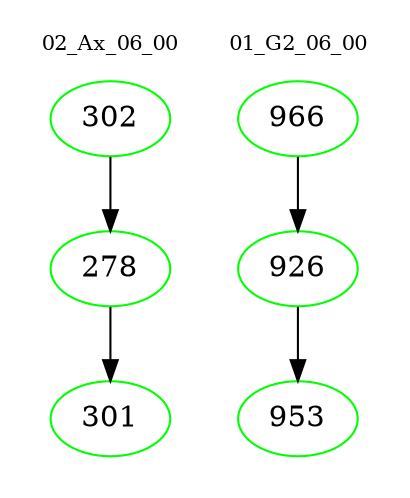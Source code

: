 digraph{
subgraph cluster_0 {
color = white
label = "02_Ax_06_00";
fontsize=10;
T0_302 [label="302", color="green"]
T0_302 -> T0_278 [color="black"]
T0_278 [label="278", color="green"]
T0_278 -> T0_301 [color="black"]
T0_301 [label="301", color="green"]
}
subgraph cluster_1 {
color = white
label = "01_G2_06_00";
fontsize=10;
T1_966 [label="966", color="green"]
T1_966 -> T1_926 [color="black"]
T1_926 [label="926", color="green"]
T1_926 -> T1_953 [color="black"]
T1_953 [label="953", color="green"]
}
}
